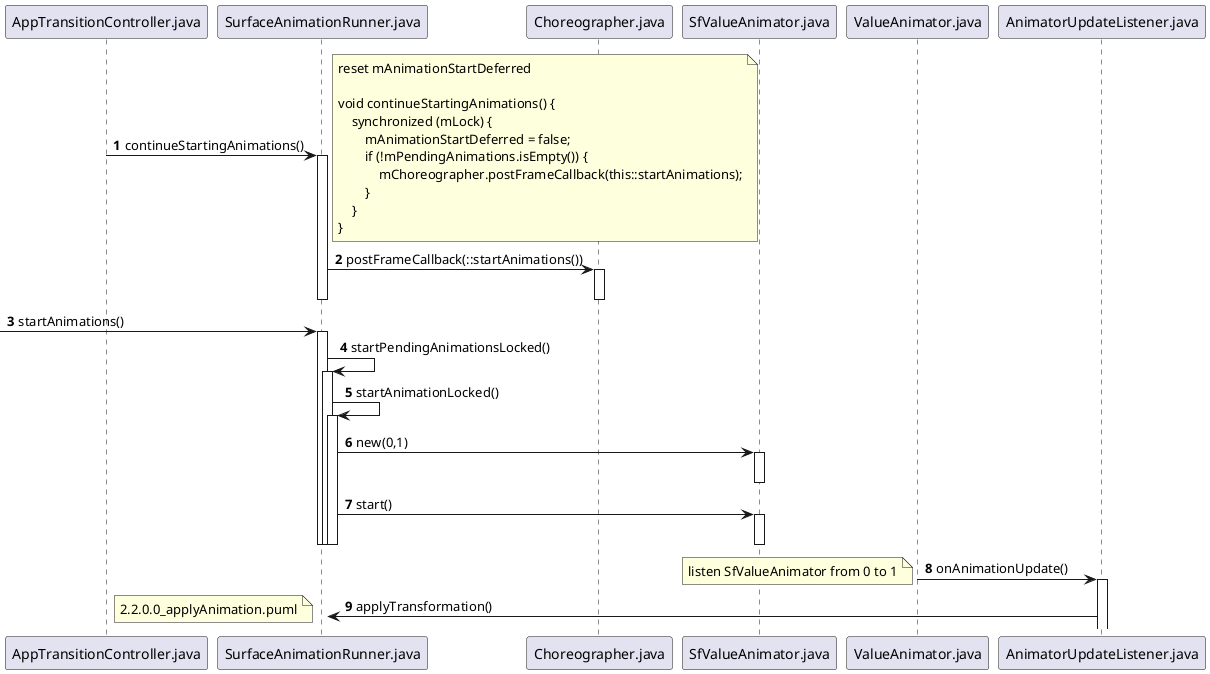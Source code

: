 @startuml
'https://plantuml.com/sequence-diagram

autonumber

AppTransitionController.java -> SurfaceAnimationRunner.java: continueStartingAnimations()
activate SurfaceAnimationRunner.java

note right
    reset mAnimationStartDeferred

    void continueStartingAnimations() {
        synchronized (mLock) {
            mAnimationStartDeferred = false;
            if (!mPendingAnimations.isEmpty()) {
                mChoreographer.postFrameCallback(this::startAnimations);
            }
        }
    }
end note

SurfaceAnimationRunner.java-> Choreographer.java:postFrameCallback(::startAnimations())
activate Choreographer.java
deactivate Choreographer.java
deactivate SurfaceAnimationRunner.java

-> SurfaceAnimationRunner.java :startAnimations()
activate SurfaceAnimationRunner.java

SurfaceAnimationRunner.java-> SurfaceAnimationRunner.java :startPendingAnimationsLocked()
activate SurfaceAnimationRunner.java
SurfaceAnimationRunner.java-> SurfaceAnimationRunner.java :startAnimationLocked()
activate SurfaceAnimationRunner.java

SurfaceAnimationRunner.java -> SfValueAnimator.java: new(0,1)
activate SfValueAnimator.java
deactivate SfValueAnimator.java
SurfaceAnimationRunner.java -> SfValueAnimator.java :start()
activate SfValueAnimator.java
deactivate SfValueAnimator.java
deactivate SurfaceAnimationRunner.java
deactivate SurfaceAnimationRunner.java
deactivate SurfaceAnimationRunner.java
deactivate SurfaceAnimationRunner.java

ValueAnimator.java -> AnimatorUpdateListener.java:onAnimationUpdate()
activate AnimatorUpdateListener.java
note left
listen SfValueAnimator from 0 to 1
end note
AnimatorUpdateListener.java -> SurfaceAnimationRunner.java:applyTransformation()
activate SurfaceAnimationRunner.java
note left
2.2.0.0_applyAnimation.puml
end note
@enduml